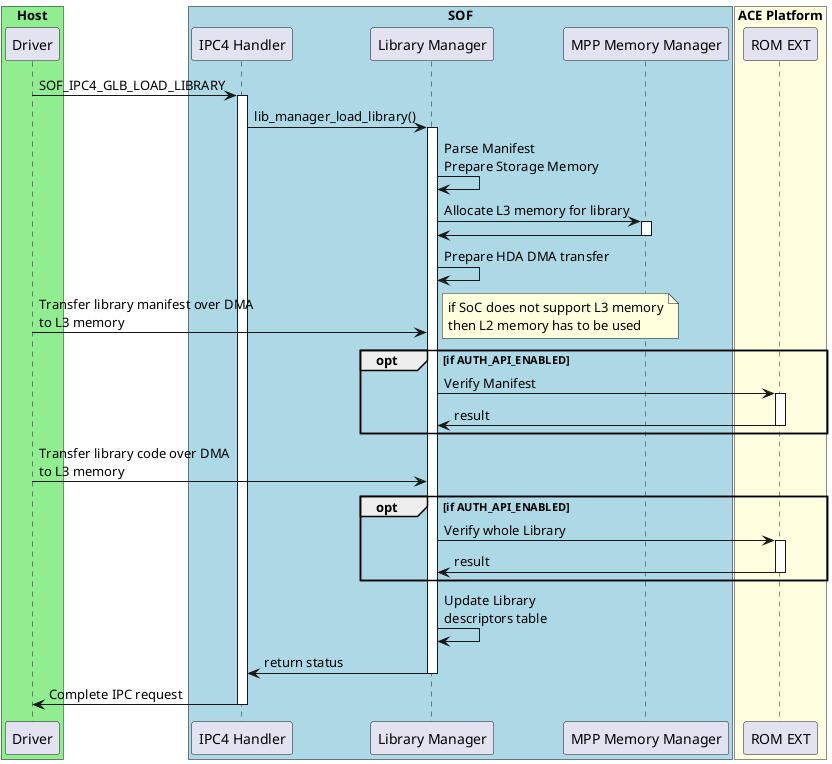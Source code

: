 @startuml

box "Host" #LightGreen
	participant "Driver" as host_driver
end box

box "SOF" #LightBlue
	participant "IPC4 Handler" as ipc4_handler
	participant "Library Manager" as library_manager
	participant "MPP Memory Manager" as mpp_memory_manager
end box

box "ACE Platform" #LightYellow
	participant "ROM EXT" as rom_ext
end box


host_driver -> ipc4_handler: SOF_IPC4_GLB_LOAD_LIBRARY
	activate ipc4_handler
	ipc4_handler -> library_manager: lib_manager_load_library()
	activate library_manager
	library_manager -> library_manager: Parse Manifest \nPrepare Storage Memory
	library_manager -> mpp_memory_manager: Allocate L3 memory for library
	activate mpp_memory_manager
	mpp_memory_manager -> library_manager
	deactivate mpp_memory_manager
	library_manager -> library_manager: Prepare HDA DMA transfer
	host_driver -> library_manager: Transfer library manifest over DMA\nto L3 memory
	note right: if SoC does not support L3 memory\nthen L2 memory has to be used
	opt if AUTH_API_ENABLED
		library_manager -> rom_ext: Verify Manifest
		activate rom_ext
		rom_ext -> library_manager: result
		deactivate rom_ext
	end opt
	host_driver -> library_manager: Transfer library code over DMA\nto L3 memory
	opt if AUTH_API_ENABLED
		library_manager -> rom_ext: Verify whole Library
		activate rom_ext
		rom_ext -> library_manager: result
		deactivate rom_ext
	end opt
	library_manager -> library_manager: Update Library \ndescriptors table
	library_manager -> ipc4_handler: return status
	deactivate library_manager
ipc4_handler -> host_driver: Complete IPC request
deactivate ipc4_handler

@enduml
